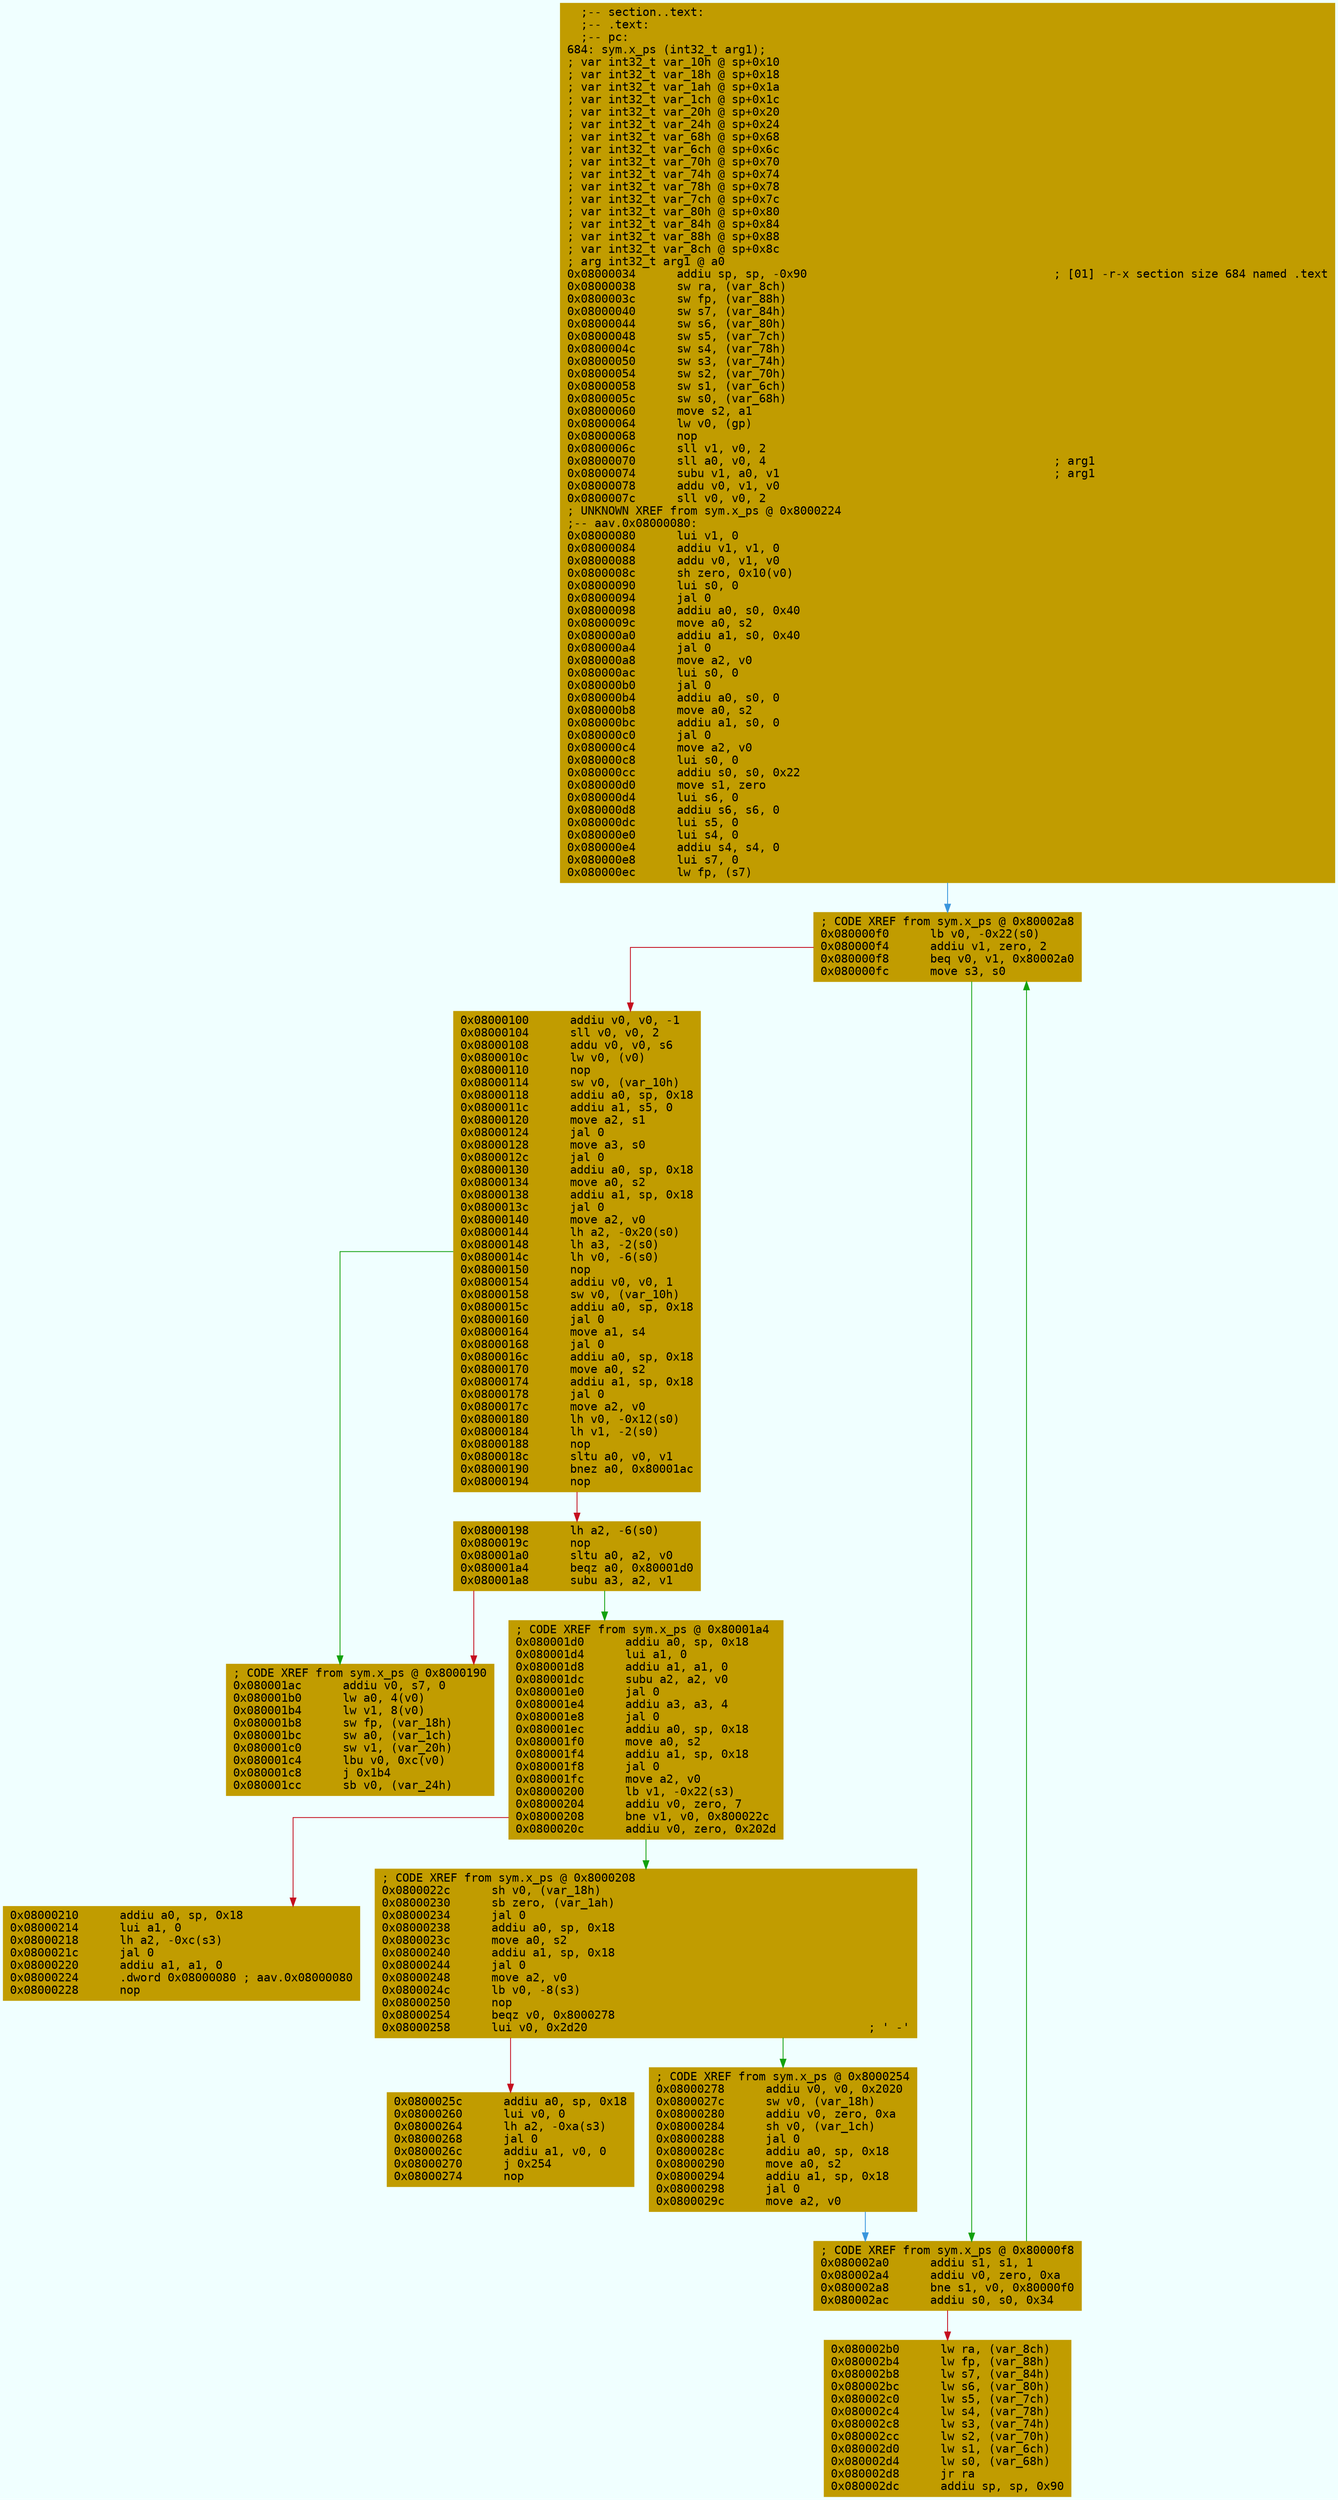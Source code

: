 digraph code {
	graph [bgcolor=azure fontsize=8 fontname="Courier" splines="ortho"];
	node [fillcolor=gray style=filled shape=box];
	edge [arrowhead="normal"];
	"0x08000034" [URL="sym.x_ps/0x08000034", fillcolor="#c19c00",color="#c19c00", fontname="Courier",label="  ;-- section..text:\l  ;-- .text:\l  ;-- pc:\l684: sym.x_ps (int32_t arg1);\l; var int32_t var_10h @ sp+0x10\l; var int32_t var_18h @ sp+0x18\l; var int32_t var_1ah @ sp+0x1a\l; var int32_t var_1ch @ sp+0x1c\l; var int32_t var_20h @ sp+0x20\l; var int32_t var_24h @ sp+0x24\l; var int32_t var_68h @ sp+0x68\l; var int32_t var_6ch @ sp+0x6c\l; var int32_t var_70h @ sp+0x70\l; var int32_t var_74h @ sp+0x74\l; var int32_t var_78h @ sp+0x78\l; var int32_t var_7ch @ sp+0x7c\l; var int32_t var_80h @ sp+0x80\l; var int32_t var_84h @ sp+0x84\l; var int32_t var_88h @ sp+0x88\l; var int32_t var_8ch @ sp+0x8c\l; arg int32_t arg1 @ a0\l0x08000034      addiu sp, sp, -0x90                                    ; [01] -r-x section size 684 named .text\l0x08000038      sw ra, (var_8ch)\l0x0800003c      sw fp, (var_88h)\l0x08000040      sw s7, (var_84h)\l0x08000044      sw s6, (var_80h)\l0x08000048      sw s5, (var_7ch)\l0x0800004c      sw s4, (var_78h)\l0x08000050      sw s3, (var_74h)\l0x08000054      sw s2, (var_70h)\l0x08000058      sw s1, (var_6ch)\l0x0800005c      sw s0, (var_68h)\l0x08000060      move s2, a1\l0x08000064      lw v0, (gp)\l0x08000068      nop\l0x0800006c      sll v1, v0, 2\l0x08000070      sll a0, v0, 4                                          ; arg1\l0x08000074      subu v1, a0, v1                                        ; arg1\l0x08000078      addu v0, v1, v0\l0x0800007c      sll v0, v0, 2\l; UNKNOWN XREF from sym.x_ps @ 0x8000224\l;-- aav.0x08000080:\l0x08000080      lui v1, 0\l0x08000084      addiu v1, v1, 0\l0x08000088      addu v0, v1, v0\l0x0800008c      sh zero, 0x10(v0)\l0x08000090      lui s0, 0\l0x08000094      jal 0\l0x08000098      addiu a0, s0, 0x40\l0x0800009c      move a0, s2\l0x080000a0      addiu a1, s0, 0x40\l0x080000a4      jal 0\l0x080000a8      move a2, v0\l0x080000ac      lui s0, 0\l0x080000b0      jal 0\l0x080000b4      addiu a0, s0, 0\l0x080000b8      move a0, s2\l0x080000bc      addiu a1, s0, 0\l0x080000c0      jal 0\l0x080000c4      move a2, v0\l0x080000c8      lui s0, 0\l0x080000cc      addiu s0, s0, 0x22\l0x080000d0      move s1, zero\l0x080000d4      lui s6, 0\l0x080000d8      addiu s6, s6, 0\l0x080000dc      lui s5, 0\l0x080000e0      lui s4, 0\l0x080000e4      addiu s4, s4, 0\l0x080000e8      lui s7, 0\l0x080000ec      lw fp, (s7)\l"]
	"0x080000f0" [URL="sym.x_ps/0x080000f0", fillcolor="#c19c00",color="#c19c00", fontname="Courier",label="; CODE XREF from sym.x_ps @ 0x80002a8\l0x080000f0      lb v0, -0x22(s0)\l0x080000f4      addiu v1, zero, 2\l0x080000f8      beq v0, v1, 0x80002a0\l0x080000fc      move s3, s0\l"]
	"0x08000100" [URL="sym.x_ps/0x08000100", fillcolor="#c19c00",color="#c19c00", fontname="Courier",label="0x08000100      addiu v0, v0, -1\l0x08000104      sll v0, v0, 2\l0x08000108      addu v0, v0, s6\l0x0800010c      lw v0, (v0)\l0x08000110      nop\l0x08000114      sw v0, (var_10h)\l0x08000118      addiu a0, sp, 0x18\l0x0800011c      addiu a1, s5, 0\l0x08000120      move a2, s1\l0x08000124      jal 0\l0x08000128      move a3, s0\l0x0800012c      jal 0\l0x08000130      addiu a0, sp, 0x18\l0x08000134      move a0, s2\l0x08000138      addiu a1, sp, 0x18\l0x0800013c      jal 0\l0x08000140      move a2, v0\l0x08000144      lh a2, -0x20(s0)\l0x08000148      lh a3, -2(s0)\l0x0800014c      lh v0, -6(s0)\l0x08000150      nop\l0x08000154      addiu v0, v0, 1\l0x08000158      sw v0, (var_10h)\l0x0800015c      addiu a0, sp, 0x18\l0x08000160      jal 0\l0x08000164      move a1, s4\l0x08000168      jal 0\l0x0800016c      addiu a0, sp, 0x18\l0x08000170      move a0, s2\l0x08000174      addiu a1, sp, 0x18\l0x08000178      jal 0\l0x0800017c      move a2, v0\l0x08000180      lh v0, -0x12(s0)\l0x08000184      lh v1, -2(s0)\l0x08000188      nop\l0x0800018c      sltu a0, v0, v1\l0x08000190      bnez a0, 0x80001ac\l0x08000194      nop\l"]
	"0x08000198" [URL="sym.x_ps/0x08000198", fillcolor="#c19c00",color="#c19c00", fontname="Courier",label="0x08000198      lh a2, -6(s0)\l0x0800019c      nop\l0x080001a0      sltu a0, a2, v0\l0x080001a4      beqz a0, 0x80001d0\l0x080001a8      subu a3, a2, v1\l"]
	"0x080001ac" [URL="sym.x_ps/0x080001ac", fillcolor="#c19c00",color="#c19c00", fontname="Courier",label="; CODE XREF from sym.x_ps @ 0x8000190\l0x080001ac      addiu v0, s7, 0\l0x080001b0      lw a0, 4(v0)\l0x080001b4      lw v1, 8(v0)\l0x080001b8      sw fp, (var_18h)\l0x080001bc      sw a0, (var_1ch)\l0x080001c0      sw v1, (var_20h)\l0x080001c4      lbu v0, 0xc(v0)\l0x080001c8      j 0x1b4\l0x080001cc      sb v0, (var_24h)\l"]
	"0x080001d0" [URL="sym.x_ps/0x080001d0", fillcolor="#c19c00",color="#c19c00", fontname="Courier",label="; CODE XREF from sym.x_ps @ 0x80001a4\l0x080001d0      addiu a0, sp, 0x18\l0x080001d4      lui a1, 0\l0x080001d8      addiu a1, a1, 0\l0x080001dc      subu a2, a2, v0\l0x080001e0      jal 0\l0x080001e4      addiu a3, a3, 4\l0x080001e8      jal 0\l0x080001ec      addiu a0, sp, 0x18\l0x080001f0      move a0, s2\l0x080001f4      addiu a1, sp, 0x18\l0x080001f8      jal 0\l0x080001fc      move a2, v0\l0x08000200      lb v1, -0x22(s3)\l0x08000204      addiu v0, zero, 7\l0x08000208      bne v1, v0, 0x800022c\l0x0800020c      addiu v0, zero, 0x202d\l"]
	"0x08000210" [URL="sym.x_ps/0x08000210", fillcolor="#c19c00",color="#c19c00", fontname="Courier",label="0x08000210      addiu a0, sp, 0x18\l0x08000214      lui a1, 0\l0x08000218      lh a2, -0xc(s3)\l0x0800021c      jal 0\l0x08000220      addiu a1, a1, 0\l0x08000224      .dword 0x08000080 ; aav.0x08000080\l0x08000228      nop\l"]
	"0x0800022c" [URL="sym.x_ps/0x0800022c", fillcolor="#c19c00",color="#c19c00", fontname="Courier",label="; CODE XREF from sym.x_ps @ 0x8000208\l0x0800022c      sh v0, (var_18h)\l0x08000230      sb zero, (var_1ah)\l0x08000234      jal 0\l0x08000238      addiu a0, sp, 0x18\l0x0800023c      move a0, s2\l0x08000240      addiu a1, sp, 0x18\l0x08000244      jal 0\l0x08000248      move a2, v0\l0x0800024c      lb v0, -8(s3)\l0x08000250      nop\l0x08000254      beqz v0, 0x8000278\l0x08000258      lui v0, 0x2d20                                         ; ' -'\l"]
	"0x0800025c" [URL="sym.x_ps/0x0800025c", fillcolor="#c19c00",color="#c19c00", fontname="Courier",label="0x0800025c      addiu a0, sp, 0x18\l0x08000260      lui v0, 0\l0x08000264      lh a2, -0xa(s3)\l0x08000268      jal 0\l0x0800026c      addiu a1, v0, 0\l0x08000270      j 0x254\l0x08000274      nop\l"]
	"0x08000278" [URL="sym.x_ps/0x08000278", fillcolor="#c19c00",color="#c19c00", fontname="Courier",label="; CODE XREF from sym.x_ps @ 0x8000254\l0x08000278      addiu v0, v0, 0x2020\l0x0800027c      sw v0, (var_18h)\l0x08000280      addiu v0, zero, 0xa\l0x08000284      sh v0, (var_1ch)\l0x08000288      jal 0\l0x0800028c      addiu a0, sp, 0x18\l0x08000290      move a0, s2\l0x08000294      addiu a1, sp, 0x18\l0x08000298      jal 0\l0x0800029c      move a2, v0\l"]
	"0x080002a0" [URL="sym.x_ps/0x080002a0", fillcolor="#c19c00",color="#c19c00", fontname="Courier",label="; CODE XREF from sym.x_ps @ 0x80000f8\l0x080002a0      addiu s1, s1, 1\l0x080002a4      addiu v0, zero, 0xa\l0x080002a8      bne s1, v0, 0x80000f0\l0x080002ac      addiu s0, s0, 0x34\l"]
	"0x080002b0" [URL="sym.x_ps/0x080002b0", fillcolor="#c19c00",color="#c19c00", fontname="Courier",label="0x080002b0      lw ra, (var_8ch)\l0x080002b4      lw fp, (var_88h)\l0x080002b8      lw s7, (var_84h)\l0x080002bc      lw s6, (var_80h)\l0x080002c0      lw s5, (var_7ch)\l0x080002c4      lw s4, (var_78h)\l0x080002c8      lw s3, (var_74h)\l0x080002cc      lw s2, (var_70h)\l0x080002d0      lw s1, (var_6ch)\l0x080002d4      lw s0, (var_68h)\l0x080002d8      jr ra\l0x080002dc      addiu sp, sp, 0x90\l"]
        "0x08000034" -> "0x080000f0" [color="#3a96dd"];
        "0x080000f0" -> "0x080002a0" [color="#13a10e"];
        "0x080000f0" -> "0x08000100" [color="#c50f1f"];
        "0x08000100" -> "0x080001ac" [color="#13a10e"];
        "0x08000100" -> "0x08000198" [color="#c50f1f"];
        "0x08000198" -> "0x080001d0" [color="#13a10e"];
        "0x08000198" -> "0x080001ac" [color="#c50f1f"];
        "0x080001d0" -> "0x0800022c" [color="#13a10e"];
        "0x080001d0" -> "0x08000210" [color="#c50f1f"];
        "0x0800022c" -> "0x08000278" [color="#13a10e"];
        "0x0800022c" -> "0x0800025c" [color="#c50f1f"];
        "0x08000278" -> "0x080002a0" [color="#3a96dd"];
        "0x080002a0" -> "0x080000f0" [color="#13a10e"];
        "0x080002a0" -> "0x080002b0" [color="#c50f1f"];
}
